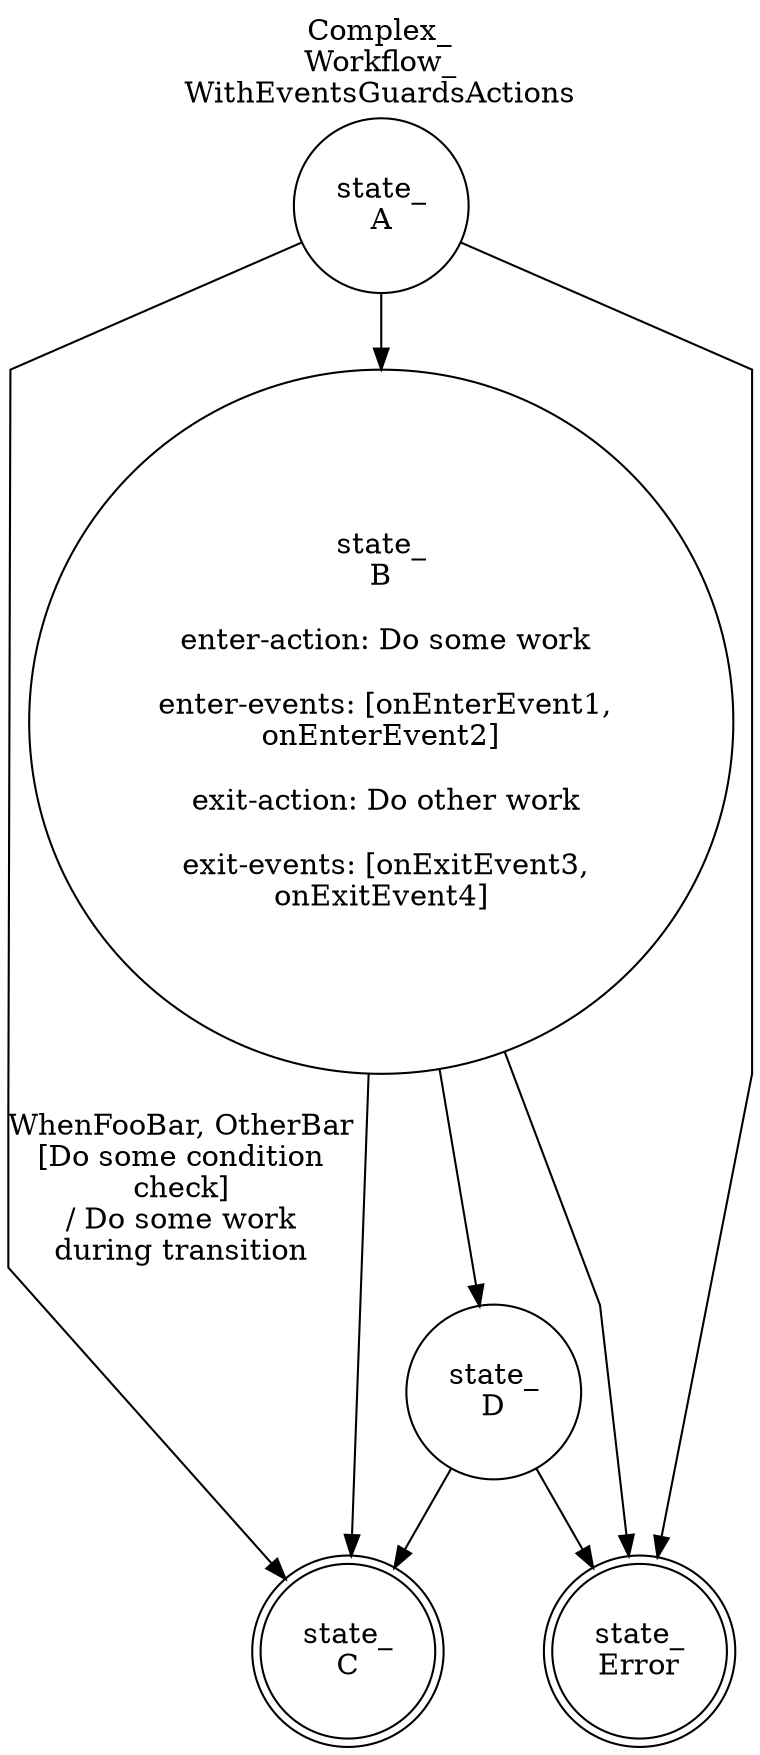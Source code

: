 digraph Complex_Workflow_WithEventsGuardsActions {

	splines="polyline"
	labelloc="t";
	label="Complex_
Workflow_
WithEventsGuardsActions";
	node [shape = circle];

	"state_A" [label="state_
A"]
	"state_B" [label="state_
B

 enter-action: Do some work

 enter-events: [onEnterEvent1,
onEnterEvent2]

 exit-action: Do other work

 exit-events: [onExitEvent3,
onExitEvent4]"]
	"state_C" [label="state_
C", shape=doublecircle]
	"state_D" [label="state_
D"]
	"state_Error" [label="state_
Error", shape=doublecircle]

	"state_A" -> "state_B" [label=""];
	"state_A" -> "state_C" [label="WhenFooBar, OtherBar
[Do some condition
check]
/ Do some work
during transition"];
	"state_B" -> "state_C" [label=""];
	"state_B" -> "state_D" [label=""];
	"state_D" -> "state_C" [label=""];
	"state_A" -> "state_Error" [label=""];
	"state_B" -> "state_Error" [label=""];
	"state_D" -> "state_Error" [label=""];
}
